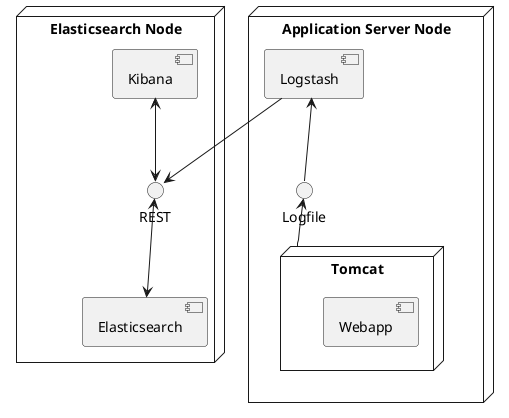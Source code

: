 @startuml
node "Elasticsearch Node" {
  REST <--> [Elasticsearch]
  [Kibana] <--> REST
} 

node "Application Server Node" {
  Logfile <-- [Tomcat]
  [Logstash] <-- Logfile
  [Logstash] --> REST
  node "Tomcat" {
    [Webapp]
  } 
}
@enduml